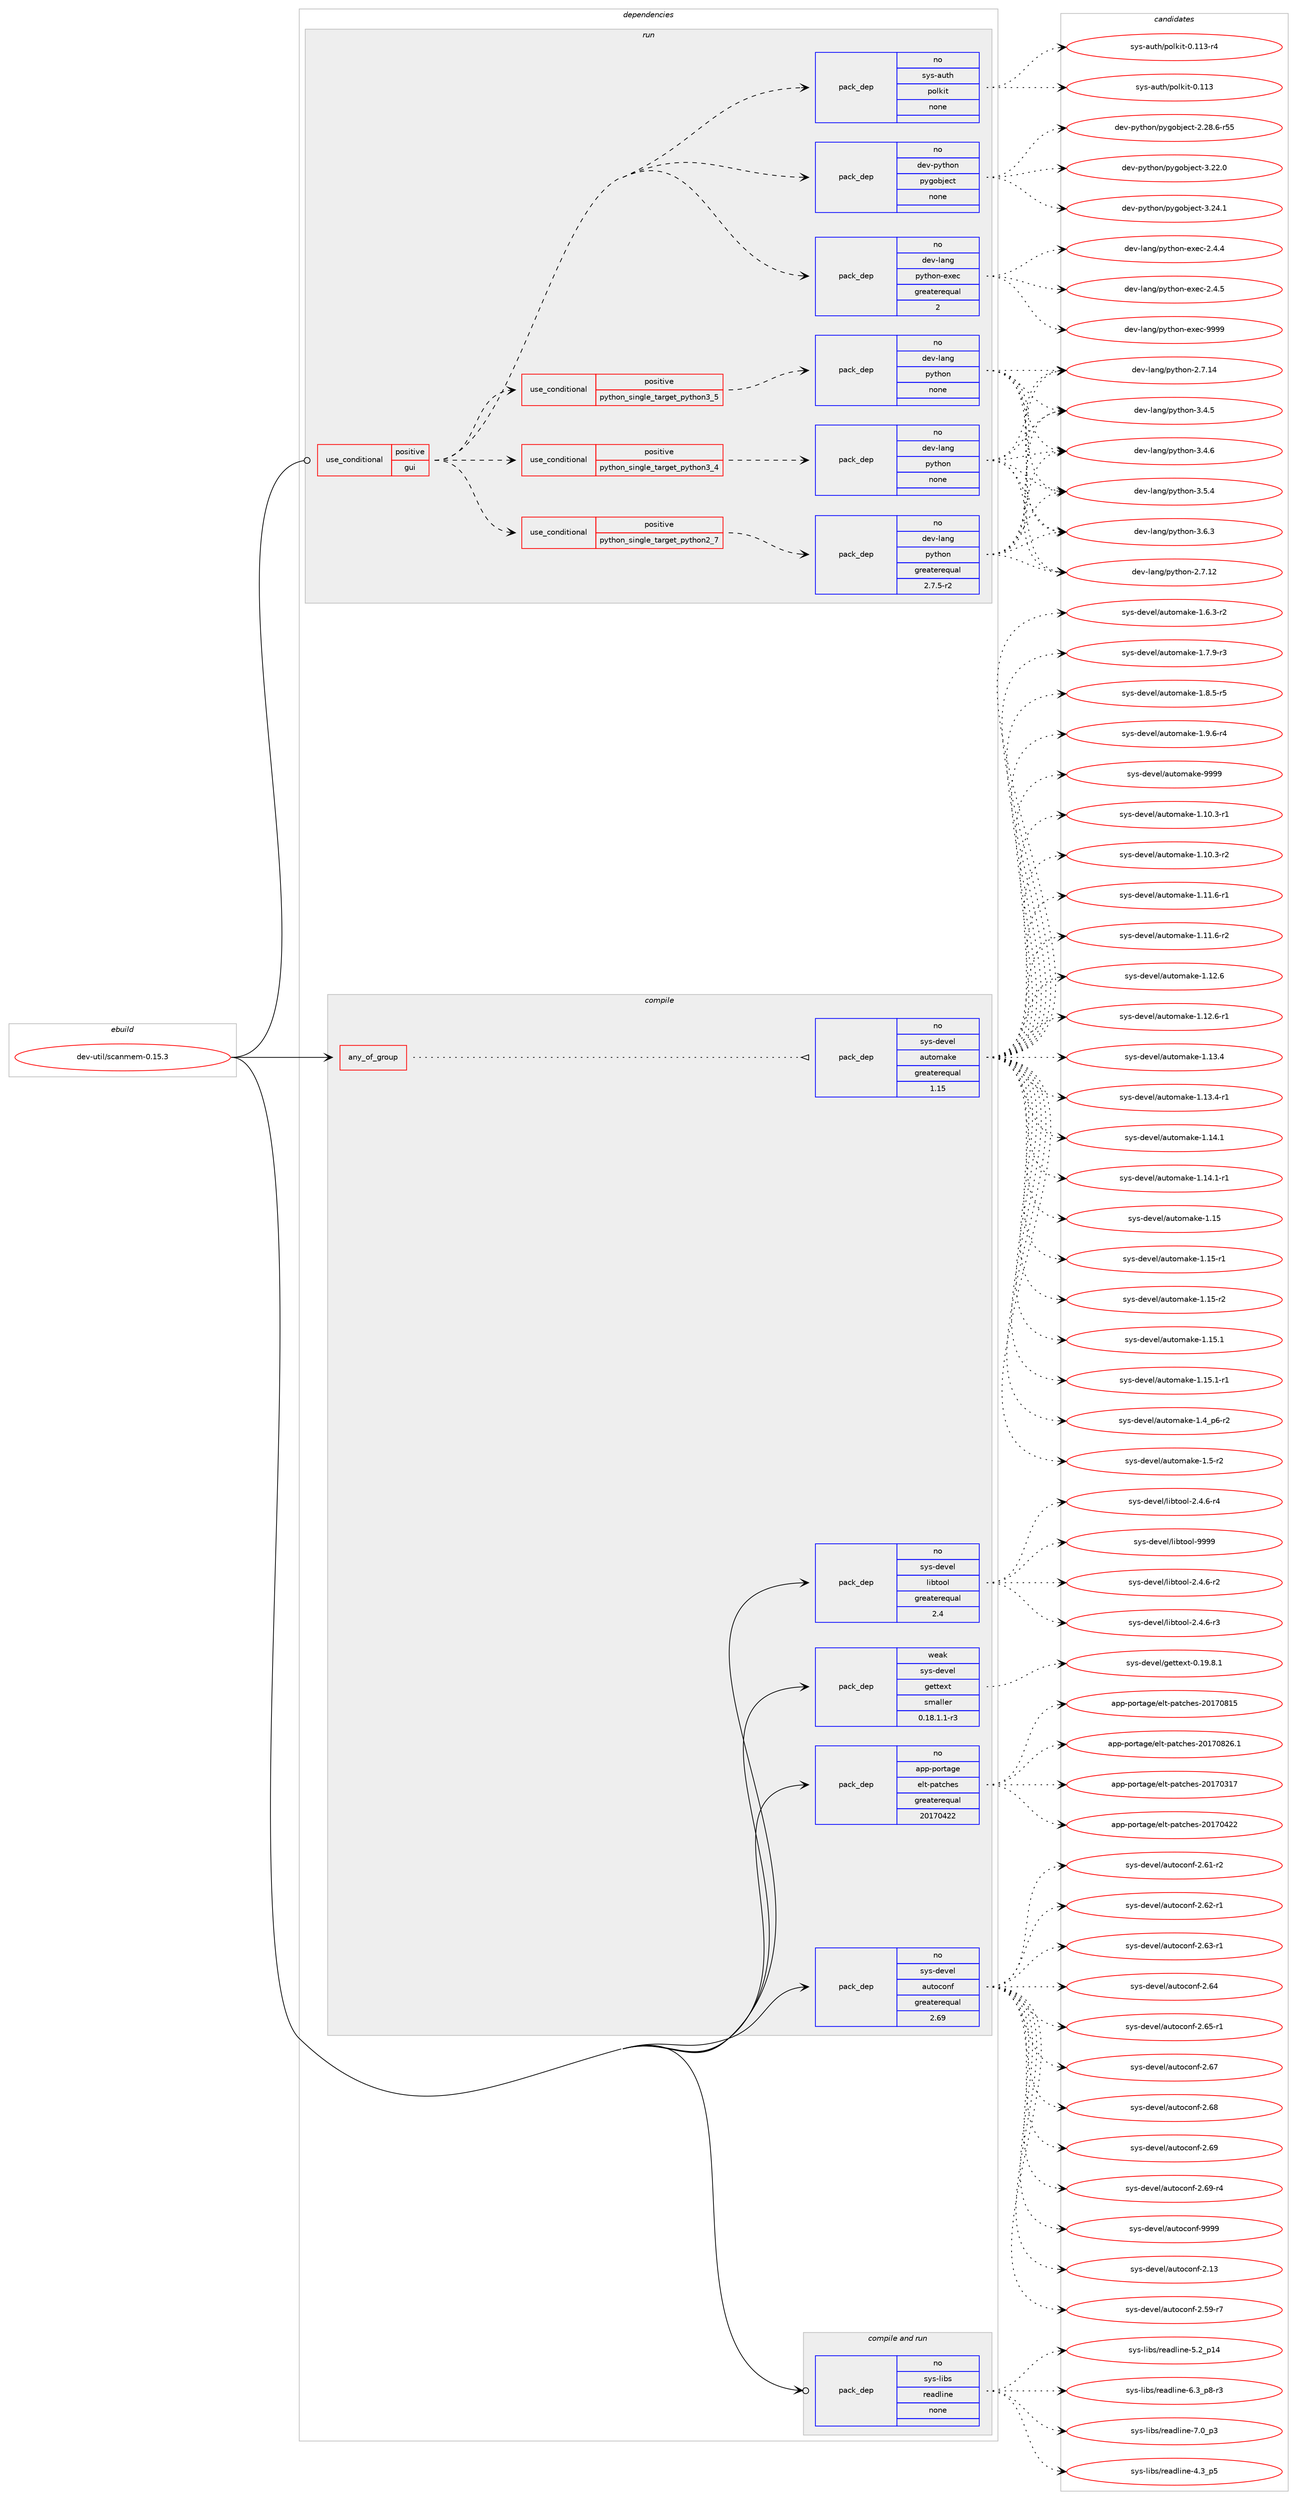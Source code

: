 digraph prolog {

# *************
# Graph options
# *************

newrank=true;
concentrate=true;
compound=true;
graph [rankdir=LR,fontname=Helvetica,fontsize=10,ranksep=1.5];#, ranksep=2.5, nodesep=0.2];
edge  [arrowhead=vee];
node  [fontname=Helvetica,fontsize=10];

# **********
# The ebuild
# **********

subgraph cluster_leftcol {
color=gray;
rank=same;
label=<<i>ebuild</i>>;
id [label="dev-util/scanmem-0.15.3", color=red, width=4, href="../dev-util/scanmem-0.15.3.svg"];
}

# ****************
# The dependencies
# ****************

subgraph cluster_midcol {
color=gray;
label=<<i>dependencies</i>>;
subgraph cluster_compile {
fillcolor="#eeeeee";
style=filled;
label=<<i>compile</i>>;
subgraph any4233 {
dependency288518 [label=<<TABLE BORDER="0" CELLBORDER="1" CELLSPACING="0" CELLPADDING="4"><TR><TD CELLPADDING="10">any_of_group</TD></TR></TABLE>>, shape=none, color=red];subgraph pack205500 {
dependency288519 [label=<<TABLE BORDER="0" CELLBORDER="1" CELLSPACING="0" CELLPADDING="4" WIDTH="220"><TR><TD ROWSPAN="6" CELLPADDING="30">pack_dep</TD></TR><TR><TD WIDTH="110">no</TD></TR><TR><TD>sys-devel</TD></TR><TR><TD>automake</TD></TR><TR><TD>greaterequal</TD></TR><TR><TD>1.15</TD></TR></TABLE>>, shape=none, color=blue];
}
dependency288518:e -> dependency288519:w [weight=20,style="dotted",arrowhead="oinv"];
}
id:e -> dependency288518:w [weight=20,style="solid",arrowhead="vee"];
subgraph pack205501 {
dependency288520 [label=<<TABLE BORDER="0" CELLBORDER="1" CELLSPACING="0" CELLPADDING="4" WIDTH="220"><TR><TD ROWSPAN="6" CELLPADDING="30">pack_dep</TD></TR><TR><TD WIDTH="110">no</TD></TR><TR><TD>app-portage</TD></TR><TR><TD>elt-patches</TD></TR><TR><TD>greaterequal</TD></TR><TR><TD>20170422</TD></TR></TABLE>>, shape=none, color=blue];
}
id:e -> dependency288520:w [weight=20,style="solid",arrowhead="vee"];
subgraph pack205502 {
dependency288521 [label=<<TABLE BORDER="0" CELLBORDER="1" CELLSPACING="0" CELLPADDING="4" WIDTH="220"><TR><TD ROWSPAN="6" CELLPADDING="30">pack_dep</TD></TR><TR><TD WIDTH="110">no</TD></TR><TR><TD>sys-devel</TD></TR><TR><TD>autoconf</TD></TR><TR><TD>greaterequal</TD></TR><TR><TD>2.69</TD></TR></TABLE>>, shape=none, color=blue];
}
id:e -> dependency288521:w [weight=20,style="solid",arrowhead="vee"];
subgraph pack205503 {
dependency288522 [label=<<TABLE BORDER="0" CELLBORDER="1" CELLSPACING="0" CELLPADDING="4" WIDTH="220"><TR><TD ROWSPAN="6" CELLPADDING="30">pack_dep</TD></TR><TR><TD WIDTH="110">no</TD></TR><TR><TD>sys-devel</TD></TR><TR><TD>libtool</TD></TR><TR><TD>greaterequal</TD></TR><TR><TD>2.4</TD></TR></TABLE>>, shape=none, color=blue];
}
id:e -> dependency288522:w [weight=20,style="solid",arrowhead="vee"];
subgraph pack205504 {
dependency288523 [label=<<TABLE BORDER="0" CELLBORDER="1" CELLSPACING="0" CELLPADDING="4" WIDTH="220"><TR><TD ROWSPAN="6" CELLPADDING="30">pack_dep</TD></TR><TR><TD WIDTH="110">weak</TD></TR><TR><TD>sys-devel</TD></TR><TR><TD>gettext</TD></TR><TR><TD>smaller</TD></TR><TR><TD>0.18.1.1-r3</TD></TR></TABLE>>, shape=none, color=blue];
}
id:e -> dependency288523:w [weight=20,style="solid",arrowhead="vee"];
}
subgraph cluster_compileandrun {
fillcolor="#eeeeee";
style=filled;
label=<<i>compile and run</i>>;
subgraph pack205505 {
dependency288524 [label=<<TABLE BORDER="0" CELLBORDER="1" CELLSPACING="0" CELLPADDING="4" WIDTH="220"><TR><TD ROWSPAN="6" CELLPADDING="30">pack_dep</TD></TR><TR><TD WIDTH="110">no</TD></TR><TR><TD>sys-libs</TD></TR><TR><TD>readline</TD></TR><TR><TD>none</TD></TR><TR><TD></TD></TR></TABLE>>, shape=none, color=blue];
}
id:e -> dependency288524:w [weight=20,style="solid",arrowhead="odotvee"];
}
subgraph cluster_run {
fillcolor="#eeeeee";
style=filled;
label=<<i>run</i>>;
subgraph cond78733 {
dependency288525 [label=<<TABLE BORDER="0" CELLBORDER="1" CELLSPACING="0" CELLPADDING="4"><TR><TD ROWSPAN="3" CELLPADDING="10">use_conditional</TD></TR><TR><TD>positive</TD></TR><TR><TD>gui</TD></TR></TABLE>>, shape=none, color=red];
subgraph cond78734 {
dependency288526 [label=<<TABLE BORDER="0" CELLBORDER="1" CELLSPACING="0" CELLPADDING="4"><TR><TD ROWSPAN="3" CELLPADDING="10">use_conditional</TD></TR><TR><TD>positive</TD></TR><TR><TD>python_single_target_python2_7</TD></TR></TABLE>>, shape=none, color=red];
subgraph pack205506 {
dependency288527 [label=<<TABLE BORDER="0" CELLBORDER="1" CELLSPACING="0" CELLPADDING="4" WIDTH="220"><TR><TD ROWSPAN="6" CELLPADDING="30">pack_dep</TD></TR><TR><TD WIDTH="110">no</TD></TR><TR><TD>dev-lang</TD></TR><TR><TD>python</TD></TR><TR><TD>greaterequal</TD></TR><TR><TD>2.7.5-r2</TD></TR></TABLE>>, shape=none, color=blue];
}
dependency288526:e -> dependency288527:w [weight=20,style="dashed",arrowhead="vee"];
}
dependency288525:e -> dependency288526:w [weight=20,style="dashed",arrowhead="vee"];
subgraph cond78735 {
dependency288528 [label=<<TABLE BORDER="0" CELLBORDER="1" CELLSPACING="0" CELLPADDING="4"><TR><TD ROWSPAN="3" CELLPADDING="10">use_conditional</TD></TR><TR><TD>positive</TD></TR><TR><TD>python_single_target_python3_4</TD></TR></TABLE>>, shape=none, color=red];
subgraph pack205507 {
dependency288529 [label=<<TABLE BORDER="0" CELLBORDER="1" CELLSPACING="0" CELLPADDING="4" WIDTH="220"><TR><TD ROWSPAN="6" CELLPADDING="30">pack_dep</TD></TR><TR><TD WIDTH="110">no</TD></TR><TR><TD>dev-lang</TD></TR><TR><TD>python</TD></TR><TR><TD>none</TD></TR><TR><TD></TD></TR></TABLE>>, shape=none, color=blue];
}
dependency288528:e -> dependency288529:w [weight=20,style="dashed",arrowhead="vee"];
}
dependency288525:e -> dependency288528:w [weight=20,style="dashed",arrowhead="vee"];
subgraph cond78736 {
dependency288530 [label=<<TABLE BORDER="0" CELLBORDER="1" CELLSPACING="0" CELLPADDING="4"><TR><TD ROWSPAN="3" CELLPADDING="10">use_conditional</TD></TR><TR><TD>positive</TD></TR><TR><TD>python_single_target_python3_5</TD></TR></TABLE>>, shape=none, color=red];
subgraph pack205508 {
dependency288531 [label=<<TABLE BORDER="0" CELLBORDER="1" CELLSPACING="0" CELLPADDING="4" WIDTH="220"><TR><TD ROWSPAN="6" CELLPADDING="30">pack_dep</TD></TR><TR><TD WIDTH="110">no</TD></TR><TR><TD>dev-lang</TD></TR><TR><TD>python</TD></TR><TR><TD>none</TD></TR><TR><TD></TD></TR></TABLE>>, shape=none, color=blue];
}
dependency288530:e -> dependency288531:w [weight=20,style="dashed",arrowhead="vee"];
}
dependency288525:e -> dependency288530:w [weight=20,style="dashed",arrowhead="vee"];
subgraph pack205509 {
dependency288532 [label=<<TABLE BORDER="0" CELLBORDER="1" CELLSPACING="0" CELLPADDING="4" WIDTH="220"><TR><TD ROWSPAN="6" CELLPADDING="30">pack_dep</TD></TR><TR><TD WIDTH="110">no</TD></TR><TR><TD>dev-lang</TD></TR><TR><TD>python-exec</TD></TR><TR><TD>greaterequal</TD></TR><TR><TD>2</TD></TR></TABLE>>, shape=none, color=blue];
}
dependency288525:e -> dependency288532:w [weight=20,style="dashed",arrowhead="vee"];
subgraph pack205510 {
dependency288533 [label=<<TABLE BORDER="0" CELLBORDER="1" CELLSPACING="0" CELLPADDING="4" WIDTH="220"><TR><TD ROWSPAN="6" CELLPADDING="30">pack_dep</TD></TR><TR><TD WIDTH="110">no</TD></TR><TR><TD>dev-python</TD></TR><TR><TD>pygobject</TD></TR><TR><TD>none</TD></TR><TR><TD></TD></TR></TABLE>>, shape=none, color=blue];
}
dependency288525:e -> dependency288533:w [weight=20,style="dashed",arrowhead="vee"];
subgraph pack205511 {
dependency288534 [label=<<TABLE BORDER="0" CELLBORDER="1" CELLSPACING="0" CELLPADDING="4" WIDTH="220"><TR><TD ROWSPAN="6" CELLPADDING="30">pack_dep</TD></TR><TR><TD WIDTH="110">no</TD></TR><TR><TD>sys-auth</TD></TR><TR><TD>polkit</TD></TR><TR><TD>none</TD></TR><TR><TD></TD></TR></TABLE>>, shape=none, color=blue];
}
dependency288525:e -> dependency288534:w [weight=20,style="dashed",arrowhead="vee"];
}
id:e -> dependency288525:w [weight=20,style="solid",arrowhead="odot"];
}
}

# **************
# The candidates
# **************

subgraph cluster_choices {
rank=same;
color=gray;
label=<<i>candidates</i>>;

subgraph choice205500 {
color=black;
nodesep=1;
choice11512111545100101118101108479711711611110997107101454946494846514511449 [label="sys-devel/automake-1.10.3-r1", color=red, width=4,href="../sys-devel/automake-1.10.3-r1.svg"];
choice11512111545100101118101108479711711611110997107101454946494846514511450 [label="sys-devel/automake-1.10.3-r2", color=red, width=4,href="../sys-devel/automake-1.10.3-r2.svg"];
choice11512111545100101118101108479711711611110997107101454946494946544511449 [label="sys-devel/automake-1.11.6-r1", color=red, width=4,href="../sys-devel/automake-1.11.6-r1.svg"];
choice11512111545100101118101108479711711611110997107101454946494946544511450 [label="sys-devel/automake-1.11.6-r2", color=red, width=4,href="../sys-devel/automake-1.11.6-r2.svg"];
choice1151211154510010111810110847971171161111099710710145494649504654 [label="sys-devel/automake-1.12.6", color=red, width=4,href="../sys-devel/automake-1.12.6.svg"];
choice11512111545100101118101108479711711611110997107101454946495046544511449 [label="sys-devel/automake-1.12.6-r1", color=red, width=4,href="../sys-devel/automake-1.12.6-r1.svg"];
choice1151211154510010111810110847971171161111099710710145494649514652 [label="sys-devel/automake-1.13.4", color=red, width=4,href="../sys-devel/automake-1.13.4.svg"];
choice11512111545100101118101108479711711611110997107101454946495146524511449 [label="sys-devel/automake-1.13.4-r1", color=red, width=4,href="../sys-devel/automake-1.13.4-r1.svg"];
choice1151211154510010111810110847971171161111099710710145494649524649 [label="sys-devel/automake-1.14.1", color=red, width=4,href="../sys-devel/automake-1.14.1.svg"];
choice11512111545100101118101108479711711611110997107101454946495246494511449 [label="sys-devel/automake-1.14.1-r1", color=red, width=4,href="../sys-devel/automake-1.14.1-r1.svg"];
choice115121115451001011181011084797117116111109971071014549464953 [label="sys-devel/automake-1.15", color=red, width=4,href="../sys-devel/automake-1.15.svg"];
choice1151211154510010111810110847971171161111099710710145494649534511449 [label="sys-devel/automake-1.15-r1", color=red, width=4,href="../sys-devel/automake-1.15-r1.svg"];
choice1151211154510010111810110847971171161111099710710145494649534511450 [label="sys-devel/automake-1.15-r2", color=red, width=4,href="../sys-devel/automake-1.15-r2.svg"];
choice1151211154510010111810110847971171161111099710710145494649534649 [label="sys-devel/automake-1.15.1", color=red, width=4,href="../sys-devel/automake-1.15.1.svg"];
choice11512111545100101118101108479711711611110997107101454946495346494511449 [label="sys-devel/automake-1.15.1-r1", color=red, width=4,href="../sys-devel/automake-1.15.1-r1.svg"];
choice115121115451001011181011084797117116111109971071014549465295112544511450 [label="sys-devel/automake-1.4_p6-r2", color=red, width=4,href="../sys-devel/automake-1.4_p6-r2.svg"];
choice11512111545100101118101108479711711611110997107101454946534511450 [label="sys-devel/automake-1.5-r2", color=red, width=4,href="../sys-devel/automake-1.5-r2.svg"];
choice115121115451001011181011084797117116111109971071014549465446514511450 [label="sys-devel/automake-1.6.3-r2", color=red, width=4,href="../sys-devel/automake-1.6.3-r2.svg"];
choice115121115451001011181011084797117116111109971071014549465546574511451 [label="sys-devel/automake-1.7.9-r3", color=red, width=4,href="../sys-devel/automake-1.7.9-r3.svg"];
choice115121115451001011181011084797117116111109971071014549465646534511453 [label="sys-devel/automake-1.8.5-r5", color=red, width=4,href="../sys-devel/automake-1.8.5-r5.svg"];
choice115121115451001011181011084797117116111109971071014549465746544511452 [label="sys-devel/automake-1.9.6-r4", color=red, width=4,href="../sys-devel/automake-1.9.6-r4.svg"];
choice115121115451001011181011084797117116111109971071014557575757 [label="sys-devel/automake-9999", color=red, width=4,href="../sys-devel/automake-9999.svg"];
dependency288519:e -> choice11512111545100101118101108479711711611110997107101454946494846514511449:w [style=dotted,weight="100"];
dependency288519:e -> choice11512111545100101118101108479711711611110997107101454946494846514511450:w [style=dotted,weight="100"];
dependency288519:e -> choice11512111545100101118101108479711711611110997107101454946494946544511449:w [style=dotted,weight="100"];
dependency288519:e -> choice11512111545100101118101108479711711611110997107101454946494946544511450:w [style=dotted,weight="100"];
dependency288519:e -> choice1151211154510010111810110847971171161111099710710145494649504654:w [style=dotted,weight="100"];
dependency288519:e -> choice11512111545100101118101108479711711611110997107101454946495046544511449:w [style=dotted,weight="100"];
dependency288519:e -> choice1151211154510010111810110847971171161111099710710145494649514652:w [style=dotted,weight="100"];
dependency288519:e -> choice11512111545100101118101108479711711611110997107101454946495146524511449:w [style=dotted,weight="100"];
dependency288519:e -> choice1151211154510010111810110847971171161111099710710145494649524649:w [style=dotted,weight="100"];
dependency288519:e -> choice11512111545100101118101108479711711611110997107101454946495246494511449:w [style=dotted,weight="100"];
dependency288519:e -> choice115121115451001011181011084797117116111109971071014549464953:w [style=dotted,weight="100"];
dependency288519:e -> choice1151211154510010111810110847971171161111099710710145494649534511449:w [style=dotted,weight="100"];
dependency288519:e -> choice1151211154510010111810110847971171161111099710710145494649534511450:w [style=dotted,weight="100"];
dependency288519:e -> choice1151211154510010111810110847971171161111099710710145494649534649:w [style=dotted,weight="100"];
dependency288519:e -> choice11512111545100101118101108479711711611110997107101454946495346494511449:w [style=dotted,weight="100"];
dependency288519:e -> choice115121115451001011181011084797117116111109971071014549465295112544511450:w [style=dotted,weight="100"];
dependency288519:e -> choice11512111545100101118101108479711711611110997107101454946534511450:w [style=dotted,weight="100"];
dependency288519:e -> choice115121115451001011181011084797117116111109971071014549465446514511450:w [style=dotted,weight="100"];
dependency288519:e -> choice115121115451001011181011084797117116111109971071014549465546574511451:w [style=dotted,weight="100"];
dependency288519:e -> choice115121115451001011181011084797117116111109971071014549465646534511453:w [style=dotted,weight="100"];
dependency288519:e -> choice115121115451001011181011084797117116111109971071014549465746544511452:w [style=dotted,weight="100"];
dependency288519:e -> choice115121115451001011181011084797117116111109971071014557575757:w [style=dotted,weight="100"];
}
subgraph choice205501 {
color=black;
nodesep=1;
choice97112112451121111141169710310147101108116451129711699104101115455048495548514955 [label="app-portage/elt-patches-20170317", color=red, width=4,href="../app-portage/elt-patches-20170317.svg"];
choice97112112451121111141169710310147101108116451129711699104101115455048495548525050 [label="app-portage/elt-patches-20170422", color=red, width=4,href="../app-portage/elt-patches-20170422.svg"];
choice97112112451121111141169710310147101108116451129711699104101115455048495548564953 [label="app-portage/elt-patches-20170815", color=red, width=4,href="../app-portage/elt-patches-20170815.svg"];
choice971121124511211111411697103101471011081164511297116991041011154550484955485650544649 [label="app-portage/elt-patches-20170826.1", color=red, width=4,href="../app-portage/elt-patches-20170826.1.svg"];
dependency288520:e -> choice97112112451121111141169710310147101108116451129711699104101115455048495548514955:w [style=dotted,weight="100"];
dependency288520:e -> choice97112112451121111141169710310147101108116451129711699104101115455048495548525050:w [style=dotted,weight="100"];
dependency288520:e -> choice97112112451121111141169710310147101108116451129711699104101115455048495548564953:w [style=dotted,weight="100"];
dependency288520:e -> choice971121124511211111411697103101471011081164511297116991041011154550484955485650544649:w [style=dotted,weight="100"];
}
subgraph choice205502 {
color=black;
nodesep=1;
choice115121115451001011181011084797117116111991111101024550464951 [label="sys-devel/autoconf-2.13", color=red, width=4,href="../sys-devel/autoconf-2.13.svg"];
choice1151211154510010111810110847971171161119911111010245504653574511455 [label="sys-devel/autoconf-2.59-r7", color=red, width=4,href="../sys-devel/autoconf-2.59-r7.svg"];
choice1151211154510010111810110847971171161119911111010245504654494511450 [label="sys-devel/autoconf-2.61-r2", color=red, width=4,href="../sys-devel/autoconf-2.61-r2.svg"];
choice1151211154510010111810110847971171161119911111010245504654504511449 [label="sys-devel/autoconf-2.62-r1", color=red, width=4,href="../sys-devel/autoconf-2.62-r1.svg"];
choice1151211154510010111810110847971171161119911111010245504654514511449 [label="sys-devel/autoconf-2.63-r1", color=red, width=4,href="../sys-devel/autoconf-2.63-r1.svg"];
choice115121115451001011181011084797117116111991111101024550465452 [label="sys-devel/autoconf-2.64", color=red, width=4,href="../sys-devel/autoconf-2.64.svg"];
choice1151211154510010111810110847971171161119911111010245504654534511449 [label="sys-devel/autoconf-2.65-r1", color=red, width=4,href="../sys-devel/autoconf-2.65-r1.svg"];
choice115121115451001011181011084797117116111991111101024550465455 [label="sys-devel/autoconf-2.67", color=red, width=4,href="../sys-devel/autoconf-2.67.svg"];
choice115121115451001011181011084797117116111991111101024550465456 [label="sys-devel/autoconf-2.68", color=red, width=4,href="../sys-devel/autoconf-2.68.svg"];
choice115121115451001011181011084797117116111991111101024550465457 [label="sys-devel/autoconf-2.69", color=red, width=4,href="../sys-devel/autoconf-2.69.svg"];
choice1151211154510010111810110847971171161119911111010245504654574511452 [label="sys-devel/autoconf-2.69-r4", color=red, width=4,href="../sys-devel/autoconf-2.69-r4.svg"];
choice115121115451001011181011084797117116111991111101024557575757 [label="sys-devel/autoconf-9999", color=red, width=4,href="../sys-devel/autoconf-9999.svg"];
dependency288521:e -> choice115121115451001011181011084797117116111991111101024550464951:w [style=dotted,weight="100"];
dependency288521:e -> choice1151211154510010111810110847971171161119911111010245504653574511455:w [style=dotted,weight="100"];
dependency288521:e -> choice1151211154510010111810110847971171161119911111010245504654494511450:w [style=dotted,weight="100"];
dependency288521:e -> choice1151211154510010111810110847971171161119911111010245504654504511449:w [style=dotted,weight="100"];
dependency288521:e -> choice1151211154510010111810110847971171161119911111010245504654514511449:w [style=dotted,weight="100"];
dependency288521:e -> choice115121115451001011181011084797117116111991111101024550465452:w [style=dotted,weight="100"];
dependency288521:e -> choice1151211154510010111810110847971171161119911111010245504654534511449:w [style=dotted,weight="100"];
dependency288521:e -> choice115121115451001011181011084797117116111991111101024550465455:w [style=dotted,weight="100"];
dependency288521:e -> choice115121115451001011181011084797117116111991111101024550465456:w [style=dotted,weight="100"];
dependency288521:e -> choice115121115451001011181011084797117116111991111101024550465457:w [style=dotted,weight="100"];
dependency288521:e -> choice1151211154510010111810110847971171161119911111010245504654574511452:w [style=dotted,weight="100"];
dependency288521:e -> choice115121115451001011181011084797117116111991111101024557575757:w [style=dotted,weight="100"];
}
subgraph choice205503 {
color=black;
nodesep=1;
choice1151211154510010111810110847108105981161111111084550465246544511450 [label="sys-devel/libtool-2.4.6-r2", color=red, width=4,href="../sys-devel/libtool-2.4.6-r2.svg"];
choice1151211154510010111810110847108105981161111111084550465246544511451 [label="sys-devel/libtool-2.4.6-r3", color=red, width=4,href="../sys-devel/libtool-2.4.6-r3.svg"];
choice1151211154510010111810110847108105981161111111084550465246544511452 [label="sys-devel/libtool-2.4.6-r4", color=red, width=4,href="../sys-devel/libtool-2.4.6-r4.svg"];
choice1151211154510010111810110847108105981161111111084557575757 [label="sys-devel/libtool-9999", color=red, width=4,href="../sys-devel/libtool-9999.svg"];
dependency288522:e -> choice1151211154510010111810110847108105981161111111084550465246544511450:w [style=dotted,weight="100"];
dependency288522:e -> choice1151211154510010111810110847108105981161111111084550465246544511451:w [style=dotted,weight="100"];
dependency288522:e -> choice1151211154510010111810110847108105981161111111084550465246544511452:w [style=dotted,weight="100"];
dependency288522:e -> choice1151211154510010111810110847108105981161111111084557575757:w [style=dotted,weight="100"];
}
subgraph choice205504 {
color=black;
nodesep=1;
choice1151211154510010111810110847103101116116101120116454846495746564649 [label="sys-devel/gettext-0.19.8.1", color=red, width=4,href="../sys-devel/gettext-0.19.8.1.svg"];
dependency288523:e -> choice1151211154510010111810110847103101116116101120116454846495746564649:w [style=dotted,weight="100"];
}
subgraph choice205505 {
color=black;
nodesep=1;
choice11512111545108105981154711410197100108105110101455246519511253 [label="sys-libs/readline-4.3_p5", color=red, width=4,href="../sys-libs/readline-4.3_p5.svg"];
choice1151211154510810598115471141019710010810511010145534650951124952 [label="sys-libs/readline-5.2_p14", color=red, width=4,href="../sys-libs/readline-5.2_p14.svg"];
choice115121115451081059811547114101971001081051101014554465195112564511451 [label="sys-libs/readline-6.3_p8-r3", color=red, width=4,href="../sys-libs/readline-6.3_p8-r3.svg"];
choice11512111545108105981154711410197100108105110101455546489511251 [label="sys-libs/readline-7.0_p3", color=red, width=4,href="../sys-libs/readline-7.0_p3.svg"];
dependency288524:e -> choice11512111545108105981154711410197100108105110101455246519511253:w [style=dotted,weight="100"];
dependency288524:e -> choice1151211154510810598115471141019710010810511010145534650951124952:w [style=dotted,weight="100"];
dependency288524:e -> choice115121115451081059811547114101971001081051101014554465195112564511451:w [style=dotted,weight="100"];
dependency288524:e -> choice11512111545108105981154711410197100108105110101455546489511251:w [style=dotted,weight="100"];
}
subgraph choice205506 {
color=black;
nodesep=1;
choice10010111845108971101034711212111610411111045504655464950 [label="dev-lang/python-2.7.12", color=red, width=4,href="../dev-lang/python-2.7.12.svg"];
choice10010111845108971101034711212111610411111045504655464952 [label="dev-lang/python-2.7.14", color=red, width=4,href="../dev-lang/python-2.7.14.svg"];
choice100101118451089711010347112121116104111110455146524653 [label="dev-lang/python-3.4.5", color=red, width=4,href="../dev-lang/python-3.4.5.svg"];
choice100101118451089711010347112121116104111110455146524654 [label="dev-lang/python-3.4.6", color=red, width=4,href="../dev-lang/python-3.4.6.svg"];
choice100101118451089711010347112121116104111110455146534652 [label="dev-lang/python-3.5.4", color=red, width=4,href="../dev-lang/python-3.5.4.svg"];
choice100101118451089711010347112121116104111110455146544651 [label="dev-lang/python-3.6.3", color=red, width=4,href="../dev-lang/python-3.6.3.svg"];
dependency288527:e -> choice10010111845108971101034711212111610411111045504655464950:w [style=dotted,weight="100"];
dependency288527:e -> choice10010111845108971101034711212111610411111045504655464952:w [style=dotted,weight="100"];
dependency288527:e -> choice100101118451089711010347112121116104111110455146524653:w [style=dotted,weight="100"];
dependency288527:e -> choice100101118451089711010347112121116104111110455146524654:w [style=dotted,weight="100"];
dependency288527:e -> choice100101118451089711010347112121116104111110455146534652:w [style=dotted,weight="100"];
dependency288527:e -> choice100101118451089711010347112121116104111110455146544651:w [style=dotted,weight="100"];
}
subgraph choice205507 {
color=black;
nodesep=1;
choice10010111845108971101034711212111610411111045504655464950 [label="dev-lang/python-2.7.12", color=red, width=4,href="../dev-lang/python-2.7.12.svg"];
choice10010111845108971101034711212111610411111045504655464952 [label="dev-lang/python-2.7.14", color=red, width=4,href="../dev-lang/python-2.7.14.svg"];
choice100101118451089711010347112121116104111110455146524653 [label="dev-lang/python-3.4.5", color=red, width=4,href="../dev-lang/python-3.4.5.svg"];
choice100101118451089711010347112121116104111110455146524654 [label="dev-lang/python-3.4.6", color=red, width=4,href="../dev-lang/python-3.4.6.svg"];
choice100101118451089711010347112121116104111110455146534652 [label="dev-lang/python-3.5.4", color=red, width=4,href="../dev-lang/python-3.5.4.svg"];
choice100101118451089711010347112121116104111110455146544651 [label="dev-lang/python-3.6.3", color=red, width=4,href="../dev-lang/python-3.6.3.svg"];
dependency288529:e -> choice10010111845108971101034711212111610411111045504655464950:w [style=dotted,weight="100"];
dependency288529:e -> choice10010111845108971101034711212111610411111045504655464952:w [style=dotted,weight="100"];
dependency288529:e -> choice100101118451089711010347112121116104111110455146524653:w [style=dotted,weight="100"];
dependency288529:e -> choice100101118451089711010347112121116104111110455146524654:w [style=dotted,weight="100"];
dependency288529:e -> choice100101118451089711010347112121116104111110455146534652:w [style=dotted,weight="100"];
dependency288529:e -> choice100101118451089711010347112121116104111110455146544651:w [style=dotted,weight="100"];
}
subgraph choice205508 {
color=black;
nodesep=1;
choice10010111845108971101034711212111610411111045504655464950 [label="dev-lang/python-2.7.12", color=red, width=4,href="../dev-lang/python-2.7.12.svg"];
choice10010111845108971101034711212111610411111045504655464952 [label="dev-lang/python-2.7.14", color=red, width=4,href="../dev-lang/python-2.7.14.svg"];
choice100101118451089711010347112121116104111110455146524653 [label="dev-lang/python-3.4.5", color=red, width=4,href="../dev-lang/python-3.4.5.svg"];
choice100101118451089711010347112121116104111110455146524654 [label="dev-lang/python-3.4.6", color=red, width=4,href="../dev-lang/python-3.4.6.svg"];
choice100101118451089711010347112121116104111110455146534652 [label="dev-lang/python-3.5.4", color=red, width=4,href="../dev-lang/python-3.5.4.svg"];
choice100101118451089711010347112121116104111110455146544651 [label="dev-lang/python-3.6.3", color=red, width=4,href="../dev-lang/python-3.6.3.svg"];
dependency288531:e -> choice10010111845108971101034711212111610411111045504655464950:w [style=dotted,weight="100"];
dependency288531:e -> choice10010111845108971101034711212111610411111045504655464952:w [style=dotted,weight="100"];
dependency288531:e -> choice100101118451089711010347112121116104111110455146524653:w [style=dotted,weight="100"];
dependency288531:e -> choice100101118451089711010347112121116104111110455146524654:w [style=dotted,weight="100"];
dependency288531:e -> choice100101118451089711010347112121116104111110455146534652:w [style=dotted,weight="100"];
dependency288531:e -> choice100101118451089711010347112121116104111110455146544651:w [style=dotted,weight="100"];
}
subgraph choice205509 {
color=black;
nodesep=1;
choice1001011184510897110103471121211161041111104510112010199455046524652 [label="dev-lang/python-exec-2.4.4", color=red, width=4,href="../dev-lang/python-exec-2.4.4.svg"];
choice1001011184510897110103471121211161041111104510112010199455046524653 [label="dev-lang/python-exec-2.4.5", color=red, width=4,href="../dev-lang/python-exec-2.4.5.svg"];
choice10010111845108971101034711212111610411111045101120101994557575757 [label="dev-lang/python-exec-9999", color=red, width=4,href="../dev-lang/python-exec-9999.svg"];
dependency288532:e -> choice1001011184510897110103471121211161041111104510112010199455046524652:w [style=dotted,weight="100"];
dependency288532:e -> choice1001011184510897110103471121211161041111104510112010199455046524653:w [style=dotted,weight="100"];
dependency288532:e -> choice10010111845108971101034711212111610411111045101120101994557575757:w [style=dotted,weight="100"];
}
subgraph choice205510 {
color=black;
nodesep=1;
choice1001011184511212111610411111047112121103111981061019911645504650564654451145353 [label="dev-python/pygobject-2.28.6-r55", color=red, width=4,href="../dev-python/pygobject-2.28.6-r55.svg"];
choice1001011184511212111610411111047112121103111981061019911645514650504648 [label="dev-python/pygobject-3.22.0", color=red, width=4,href="../dev-python/pygobject-3.22.0.svg"];
choice1001011184511212111610411111047112121103111981061019911645514650524649 [label="dev-python/pygobject-3.24.1", color=red, width=4,href="../dev-python/pygobject-3.24.1.svg"];
dependency288533:e -> choice1001011184511212111610411111047112121103111981061019911645504650564654451145353:w [style=dotted,weight="100"];
dependency288533:e -> choice1001011184511212111610411111047112121103111981061019911645514650504648:w [style=dotted,weight="100"];
dependency288533:e -> choice1001011184511212111610411111047112121103111981061019911645514650524649:w [style=dotted,weight="100"];
}
subgraph choice205511 {
color=black;
nodesep=1;
choice115121115459711711610447112111108107105116454846494951 [label="sys-auth/polkit-0.113", color=red, width=4,href="../sys-auth/polkit-0.113.svg"];
choice1151211154597117116104471121111081071051164548464949514511452 [label="sys-auth/polkit-0.113-r4", color=red, width=4,href="../sys-auth/polkit-0.113-r4.svg"];
dependency288534:e -> choice115121115459711711610447112111108107105116454846494951:w [style=dotted,weight="100"];
dependency288534:e -> choice1151211154597117116104471121111081071051164548464949514511452:w [style=dotted,weight="100"];
}
}

}
